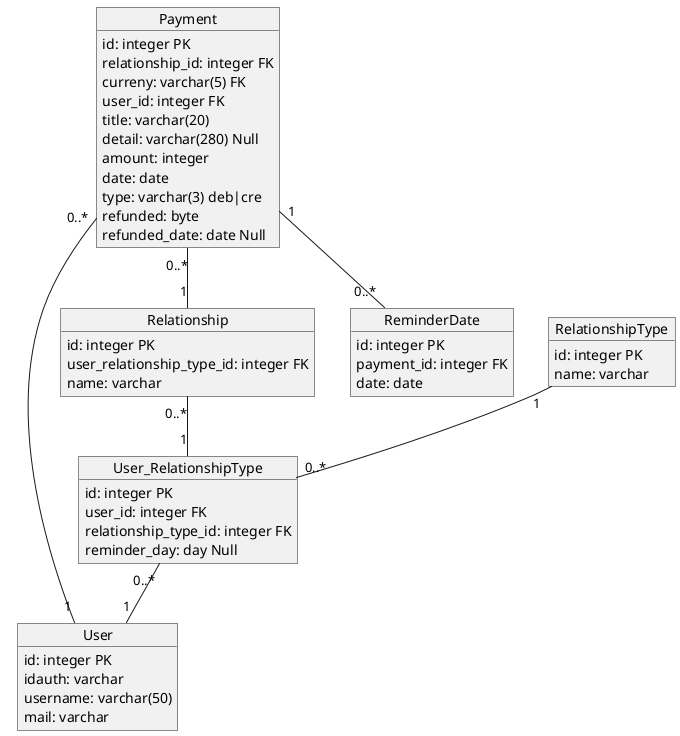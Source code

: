 @startuml class
object User {
  id: integer PK
  idauth: varchar
  username: varchar(50)
  mail: varchar
}

object Relationship {
  id: integer PK
  user_relationship_type_id: integer FK
  name: varchar
}

object RelationshipType {
  id: integer PK
  name: varchar
}

object User_RelationshipType {
  id: integer PK
  user_id: integer FK
  relationship_type_id: integer FK
  reminder_day: day Null
}

object Payment {
  id: integer PK
  relationship_id: integer FK
  curreny: varchar(5) FK
  user_id: integer FK
  title: varchar(20)
  detail: varchar(280) Null
  amount: integer
  date: date
  type: varchar(3) deb|cre
  refunded: byte
  refunded_date: date Null
}

object ReminderDate {
  id: integer PK
  payment_id: integer FK
  date: date
}

Relationship "0..*" -- "1" User_RelationshipType
RelationshipType "1" -- "0..*" User_RelationshipType
User_RelationshipType "0..*" -- "1" User
Payment "0..*" -- "1" Relationship
Payment "0..*" -- "1" User
Payment "1" -- "0..*" ReminderDate
@enduml